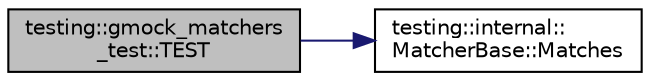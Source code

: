 digraph "testing::gmock_matchers_test::TEST"
{
  edge [fontname="Helvetica",fontsize="10",labelfontname="Helvetica",labelfontsize="10"];
  node [fontname="Helvetica",fontsize="10",shape=record];
  rankdir="LR";
  Node309 [label="testing::gmock_matchers\l_test::TEST",height=0.2,width=0.4,color="black", fillcolor="grey75", style="filled", fontcolor="black"];
  Node309 -> Node310 [color="midnightblue",fontsize="10",style="solid",fontname="Helvetica"];
  Node310 [label="testing::internal::\lMatcherBase::Matches",height=0.2,width=0.4,color="black", fillcolor="white", style="filled",URL="$df/d93/classtesting_1_1internal_1_1_matcher_base.html#a3b479673ff40cac1a7d548e91d789cb2"];
}
